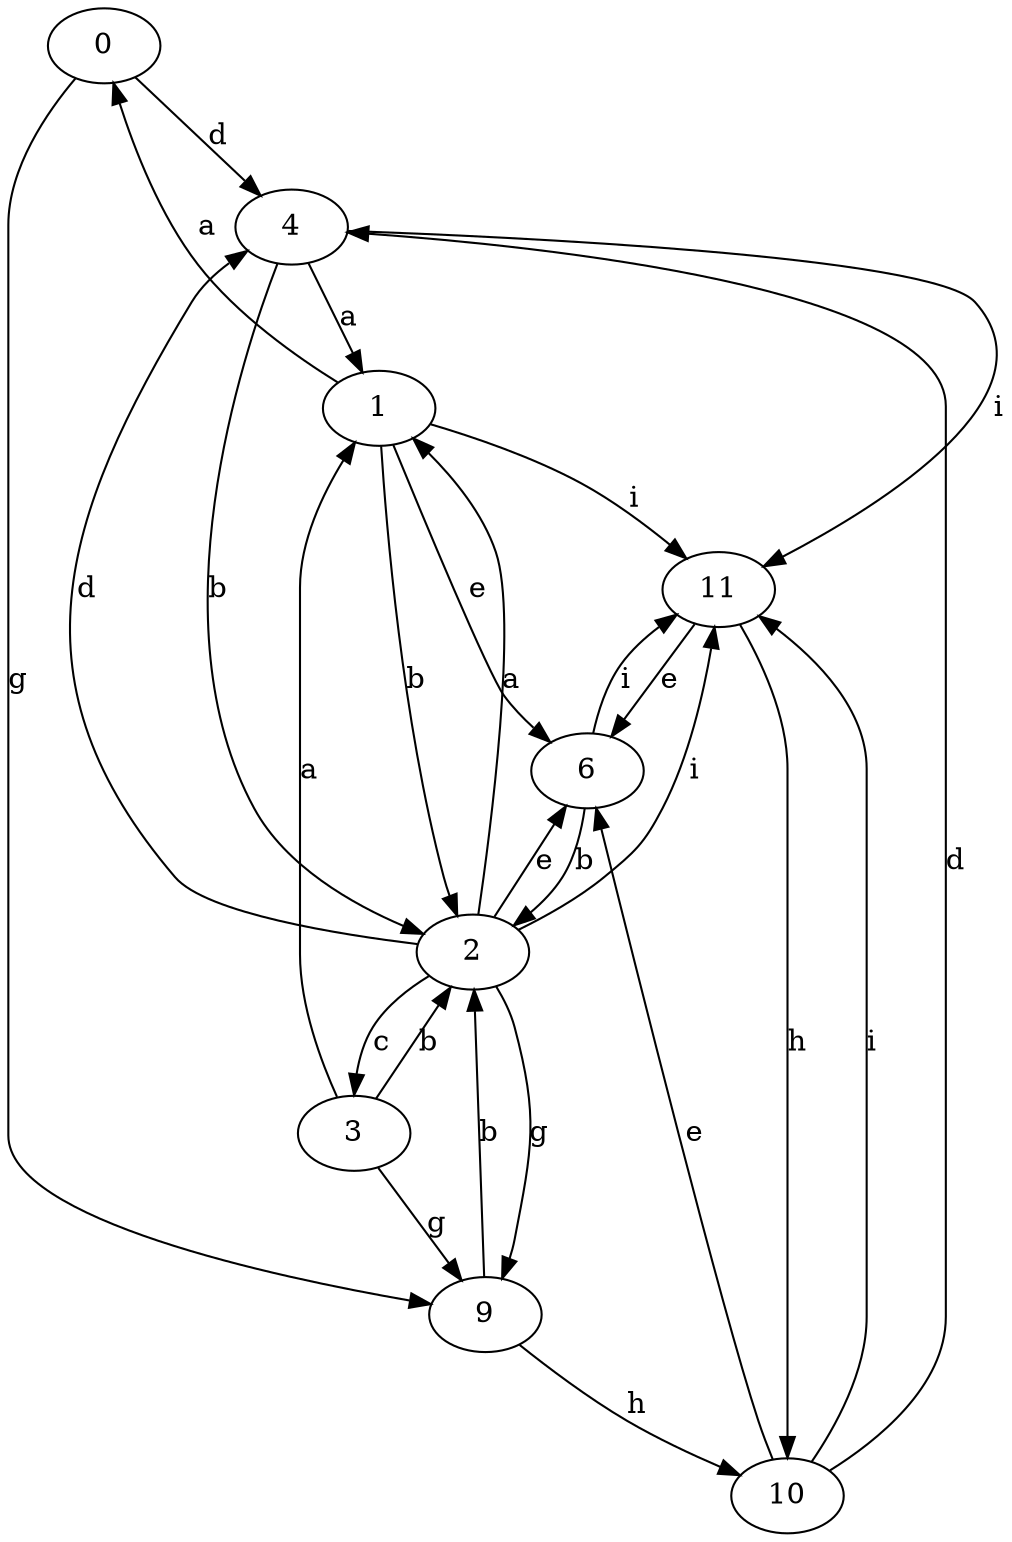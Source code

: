 strict digraph  {
0;
1;
2;
3;
4;
6;
9;
10;
11;
0 -> 4  [label=d];
0 -> 9  [label=g];
1 -> 0  [label=a];
1 -> 2  [label=b];
1 -> 6  [label=e];
1 -> 11  [label=i];
2 -> 1  [label=a];
2 -> 3  [label=c];
2 -> 4  [label=d];
2 -> 6  [label=e];
2 -> 9  [label=g];
2 -> 11  [label=i];
3 -> 1  [label=a];
3 -> 2  [label=b];
3 -> 9  [label=g];
4 -> 1  [label=a];
4 -> 2  [label=b];
4 -> 11  [label=i];
6 -> 2  [label=b];
6 -> 11  [label=i];
9 -> 2  [label=b];
9 -> 10  [label=h];
10 -> 4  [label=d];
10 -> 6  [label=e];
10 -> 11  [label=i];
11 -> 6  [label=e];
11 -> 10  [label=h];
}

